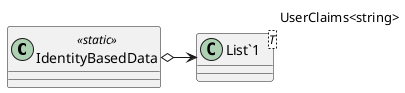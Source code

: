 @startuml
class IdentityBasedData <<static>> {
}
class "List`1"<T> {
}
IdentityBasedData o-> "UserClaims<string>" "List`1"
@enduml
